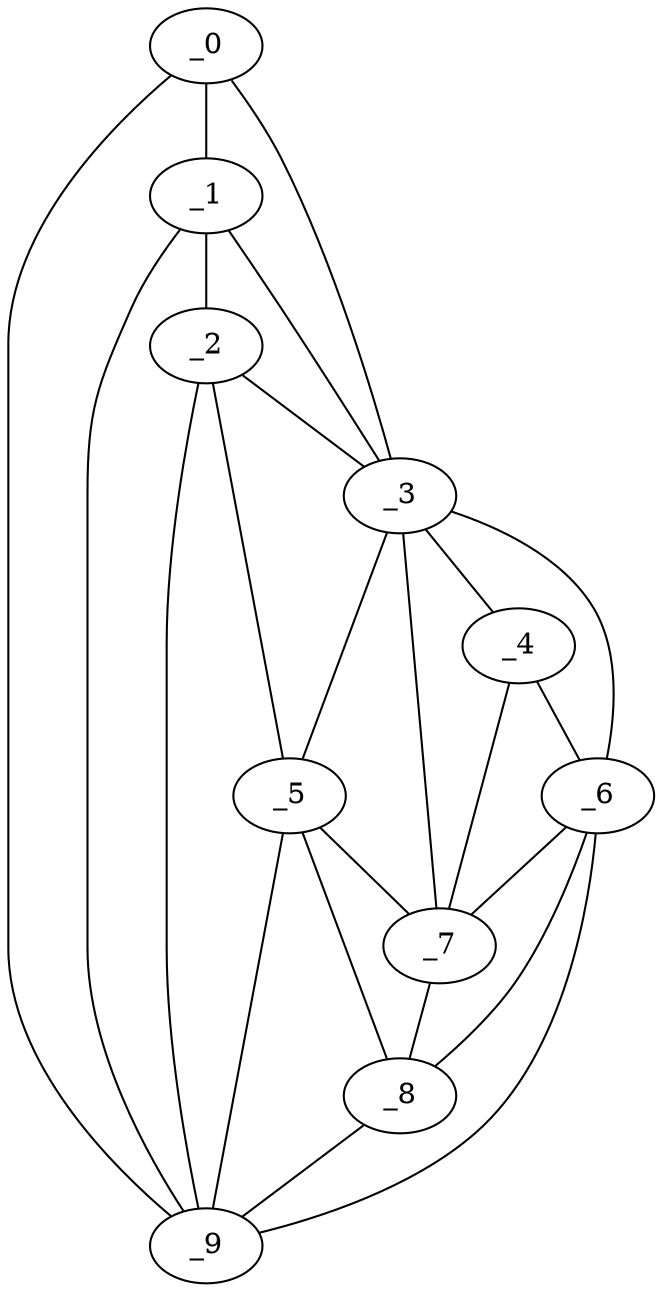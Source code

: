 graph "obj94__255.gxl" {
	_0	 [x=43,
		y=42];
	_1	 [x=56,
		y=44];
	_0 -- _1	 [valence=2];
	_3	 [x=78,
		y=77];
	_0 -- _3	 [valence=1];
	_9	 [x=111,
		y=45];
	_0 -- _9	 [valence=1];
	_2	 [x=64,
		y=45];
	_1 -- _2	 [valence=1];
	_1 -- _3	 [valence=2];
	_1 -- _9	 [valence=1];
	_2 -- _3	 [valence=2];
	_5	 [x=92,
		y=70];
	_2 -- _5	 [valence=1];
	_2 -- _9	 [valence=2];
	_4	 [x=91,
		y=84];
	_3 -- _4	 [valence=1];
	_3 -- _5	 [valence=1];
	_6	 [x=93,
		y=87];
	_3 -- _6	 [valence=1];
	_7	 [x=94,
		y=80];
	_3 -- _7	 [valence=2];
	_4 -- _6	 [valence=2];
	_4 -- _7	 [valence=2];
	_5 -- _7	 [valence=2];
	_8	 [x=98,
		y=68];
	_5 -- _8	 [valence=2];
	_5 -- _9	 [valence=1];
	_6 -- _7	 [valence=2];
	_6 -- _8	 [valence=1];
	_6 -- _9	 [valence=1];
	_7 -- _8	 [valence=1];
	_8 -- _9	 [valence=2];
}
